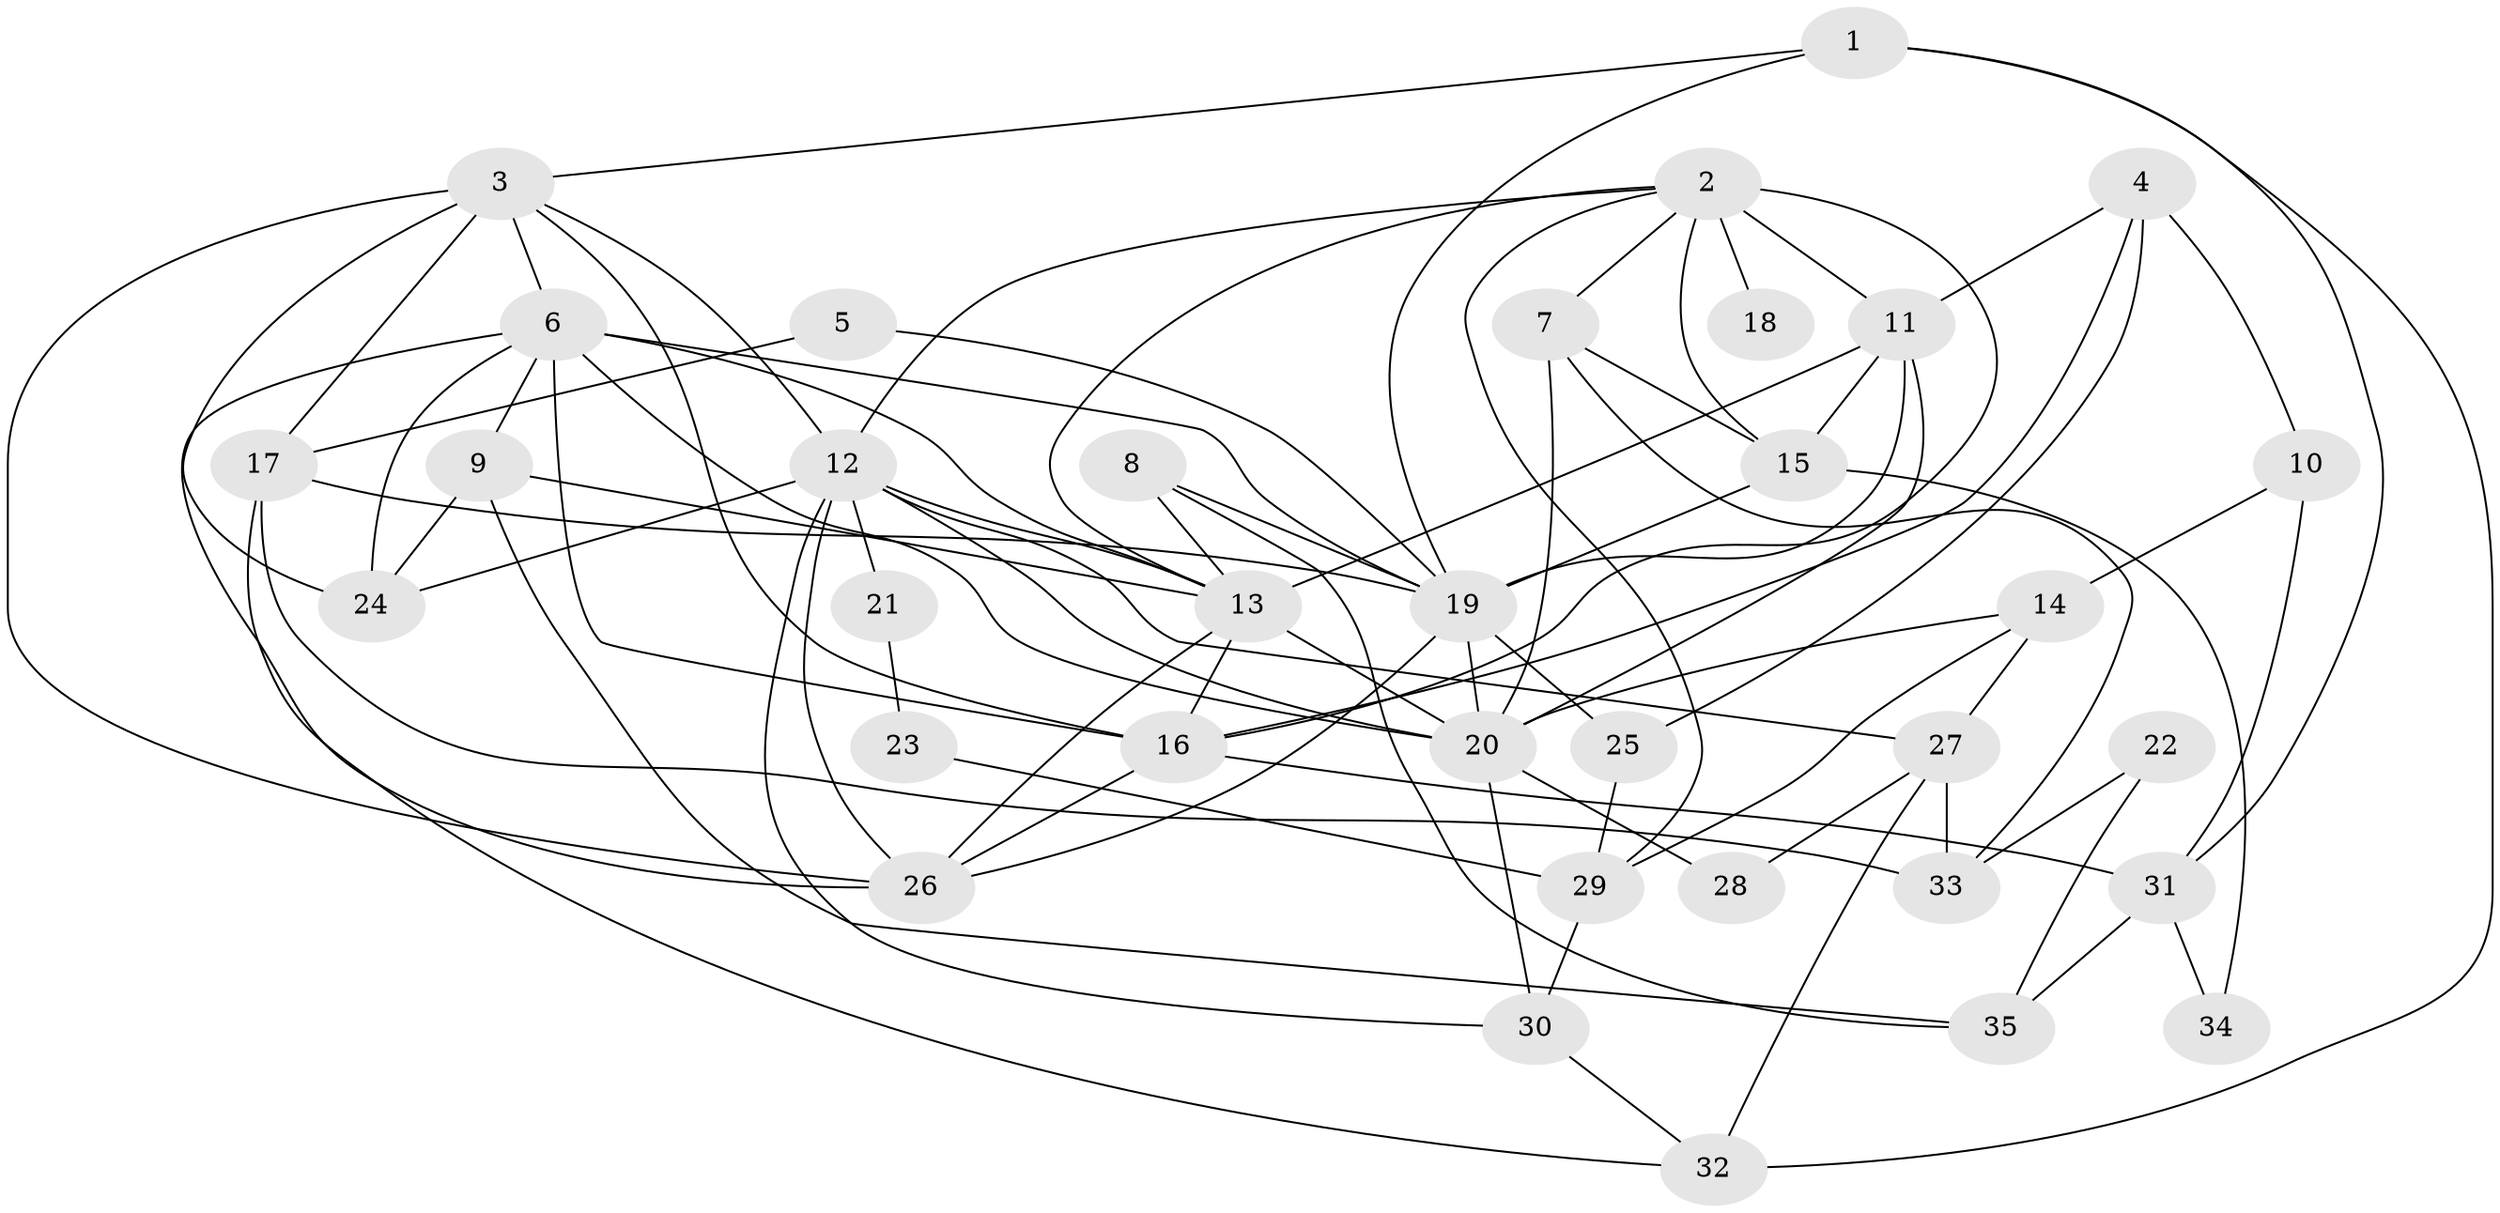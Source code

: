 // original degree distribution, {3: 0.22857142857142856, 6: 0.07142857142857142, 4: 0.35714285714285715, 2: 0.1, 5: 0.22857142857142856, 8: 0.014285714285714285}
// Generated by graph-tools (version 1.1) at 2025/36/03/09/25 02:36:26]
// undirected, 35 vertices, 83 edges
graph export_dot {
graph [start="1"]
  node [color=gray90,style=filled];
  1;
  2;
  3;
  4;
  5;
  6;
  7;
  8;
  9;
  10;
  11;
  12;
  13;
  14;
  15;
  16;
  17;
  18;
  19;
  20;
  21;
  22;
  23;
  24;
  25;
  26;
  27;
  28;
  29;
  30;
  31;
  32;
  33;
  34;
  35;
  1 -- 3 [weight=1.0];
  1 -- 19 [weight=1.0];
  1 -- 31 [weight=1.0];
  1 -- 32 [weight=1.0];
  2 -- 7 [weight=1.0];
  2 -- 11 [weight=1.0];
  2 -- 12 [weight=1.0];
  2 -- 13 [weight=1.0];
  2 -- 15 [weight=1.0];
  2 -- 16 [weight=2.0];
  2 -- 18 [weight=2.0];
  2 -- 29 [weight=1.0];
  3 -- 6 [weight=1.0];
  3 -- 12 [weight=1.0];
  3 -- 16 [weight=1.0];
  3 -- 17 [weight=1.0];
  3 -- 24 [weight=1.0];
  3 -- 26 [weight=2.0];
  4 -- 10 [weight=1.0];
  4 -- 11 [weight=1.0];
  4 -- 16 [weight=1.0];
  4 -- 25 [weight=1.0];
  5 -- 17 [weight=1.0];
  5 -- 19 [weight=1.0];
  6 -- 9 [weight=2.0];
  6 -- 13 [weight=3.0];
  6 -- 16 [weight=1.0];
  6 -- 19 [weight=1.0];
  6 -- 20 [weight=1.0];
  6 -- 24 [weight=1.0];
  6 -- 26 [weight=1.0];
  7 -- 15 [weight=1.0];
  7 -- 20 [weight=1.0];
  7 -- 33 [weight=1.0];
  8 -- 13 [weight=2.0];
  8 -- 19 [weight=1.0];
  8 -- 35 [weight=1.0];
  9 -- 13 [weight=2.0];
  9 -- 24 [weight=2.0];
  9 -- 35 [weight=1.0];
  10 -- 14 [weight=1.0];
  10 -- 31 [weight=1.0];
  11 -- 13 [weight=1.0];
  11 -- 15 [weight=1.0];
  11 -- 19 [weight=3.0];
  11 -- 20 [weight=2.0];
  12 -- 13 [weight=1.0];
  12 -- 20 [weight=1.0];
  12 -- 21 [weight=2.0];
  12 -- 24 [weight=1.0];
  12 -- 26 [weight=1.0];
  12 -- 27 [weight=1.0];
  12 -- 30 [weight=1.0];
  13 -- 16 [weight=1.0];
  13 -- 20 [weight=1.0];
  13 -- 26 [weight=1.0];
  14 -- 20 [weight=1.0];
  14 -- 27 [weight=1.0];
  14 -- 29 [weight=1.0];
  15 -- 19 [weight=1.0];
  15 -- 34 [weight=1.0];
  16 -- 26 [weight=2.0];
  16 -- 31 [weight=1.0];
  17 -- 19 [weight=1.0];
  17 -- 32 [weight=1.0];
  17 -- 33 [weight=1.0];
  19 -- 20 [weight=1.0];
  19 -- 25 [weight=1.0];
  19 -- 26 [weight=1.0];
  20 -- 28 [weight=1.0];
  20 -- 30 [weight=1.0];
  21 -- 23 [weight=1.0];
  22 -- 33 [weight=1.0];
  22 -- 35 [weight=1.0];
  23 -- 29 [weight=1.0];
  25 -- 29 [weight=1.0];
  27 -- 28 [weight=1.0];
  27 -- 32 [weight=1.0];
  27 -- 33 [weight=1.0];
  29 -- 30 [weight=1.0];
  30 -- 32 [weight=1.0];
  31 -- 34 [weight=1.0];
  31 -- 35 [weight=1.0];
}
